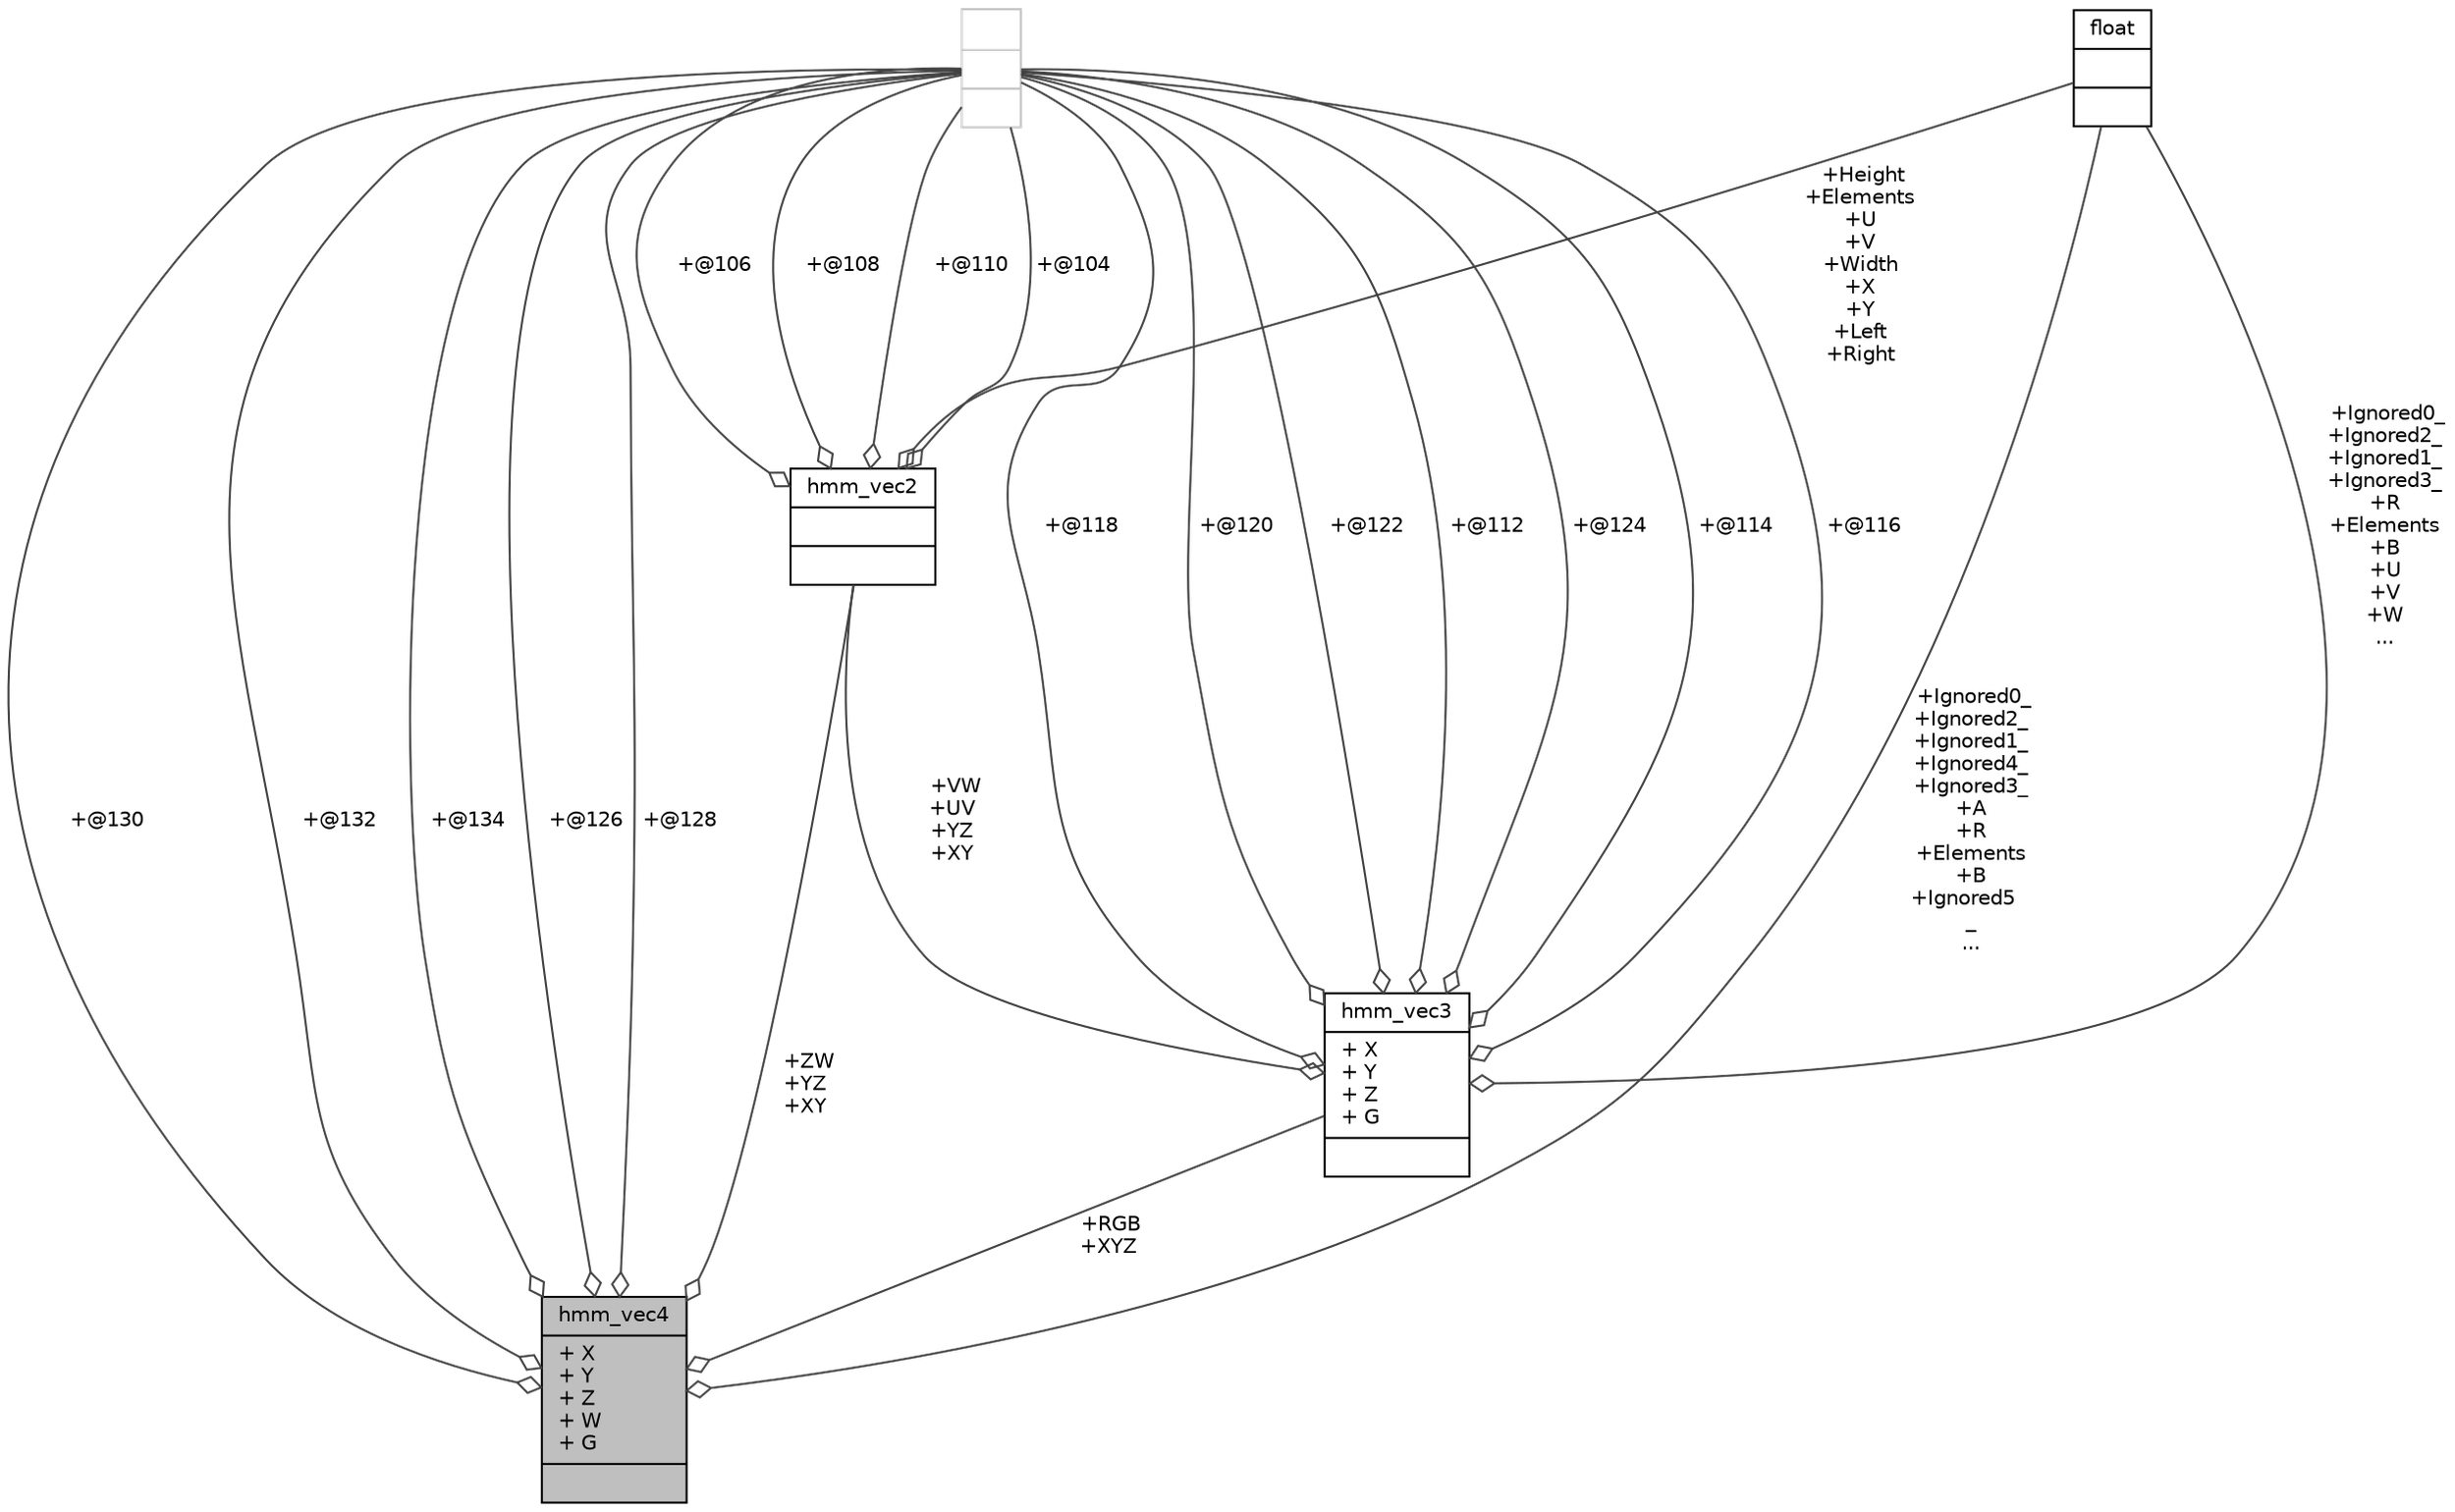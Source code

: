 digraph "hmm_vec4"
{
 // INTERACTIVE_SVG=YES
  bgcolor="transparent";
  edge [fontname="Helvetica",fontsize="10",labelfontname="Helvetica",labelfontsize="10"];
  node [fontname="Helvetica",fontsize="10",shape=record];
  Node1 [label="{hmm_vec4\n|+ X\l+ Y\l+ Z\l+ W\l+ G\l|}",height=0.2,width=0.4,color="black", fillcolor="grey75", style="filled" fontcolor="black"];
  Node2 -> Node1 [color="grey25",fontsize="10",style="solid",label=" +@130" ,arrowhead="odiamond",fontname="Helvetica"];
  Node2 [label="{\n||}",height=0.2,width=0.4,color="grey75"];
  Node3 -> Node1 [color="grey25",fontsize="10",style="solid",label=" +ZW\n+YZ\n+XY" ,arrowhead="odiamond",fontname="Helvetica"];
  Node3 [label="{hmm_vec2\n||}",height=0.2,width=0.4,color="black",URL="$dc/db2/unionhmm__vec2.html"];
  Node2 -> Node3 [color="grey25",fontsize="10",style="solid",label=" +@106" ,arrowhead="odiamond",fontname="Helvetica"];
  Node2 -> Node3 [color="grey25",fontsize="10",style="solid",label=" +@108" ,arrowhead="odiamond",fontname="Helvetica"];
  Node2 -> Node3 [color="grey25",fontsize="10",style="solid",label=" +@110" ,arrowhead="odiamond",fontname="Helvetica"];
  Node4 -> Node3 [color="grey25",fontsize="10",style="solid",label=" +Height\n+Elements\n+U\n+V\n+Width\n+X\n+Y\n+Left\n+Right" ,arrowhead="odiamond",fontname="Helvetica"];
  Node4 [label="{float\n||}",height=0.2,width=0.4,color="black",URL="$d4/dc3/classfloat.html"];
  Node2 -> Node3 [color="grey25",fontsize="10",style="solid",label=" +@104" ,arrowhead="odiamond",fontname="Helvetica"];
  Node5 -> Node1 [color="grey25",fontsize="10",style="solid",label=" +RGB\n+XYZ" ,arrowhead="odiamond",fontname="Helvetica"];
  Node5 [label="{hmm_vec3\n|+ X\l+ Y\l+ Z\l+ G\l|}",height=0.2,width=0.4,color="black",URL="$d9/dfd/unionhmm__vec3.html"];
  Node2 -> Node5 [color="grey25",fontsize="10",style="solid",label=" +@118" ,arrowhead="odiamond",fontname="Helvetica"];
  Node3 -> Node5 [color="grey25",fontsize="10",style="solid",label=" +VW\n+UV\n+YZ\n+XY" ,arrowhead="odiamond",fontname="Helvetica"];
  Node2 -> Node5 [color="grey25",fontsize="10",style="solid",label=" +@120" ,arrowhead="odiamond",fontname="Helvetica"];
  Node4 -> Node5 [color="grey25",fontsize="10",style="solid",label=" +Ignored0_\n+Ignored2_\n+Ignored1_\n+Ignored3_\n+R\n+Elements\n+B\n+U\n+V\n+W\n..." ,arrowhead="odiamond",fontname="Helvetica"];
  Node2 -> Node5 [color="grey25",fontsize="10",style="solid",label=" +@122" ,arrowhead="odiamond",fontname="Helvetica"];
  Node2 -> Node5 [color="grey25",fontsize="10",style="solid",label=" +@112" ,arrowhead="odiamond",fontname="Helvetica"];
  Node2 -> Node5 [color="grey25",fontsize="10",style="solid",label=" +@124" ,arrowhead="odiamond",fontname="Helvetica"];
  Node2 -> Node5 [color="grey25",fontsize="10",style="solid",label=" +@114" ,arrowhead="odiamond",fontname="Helvetica"];
  Node2 -> Node5 [color="grey25",fontsize="10",style="solid",label=" +@116" ,arrowhead="odiamond",fontname="Helvetica"];
  Node4 -> Node1 [color="grey25",fontsize="10",style="solid",label=" +Ignored0_\n+Ignored2_\n+Ignored1_\n+Ignored4_\n+Ignored3_\n+A\n+R\n+Elements\n+B\n+Ignored5\l_\n..." ,arrowhead="odiamond",fontname="Helvetica"];
  Node2 -> Node1 [color="grey25",fontsize="10",style="solid",label=" +@132" ,arrowhead="odiamond",fontname="Helvetica"];
  Node2 -> Node1 [color="grey25",fontsize="10",style="solid",label=" +@134" ,arrowhead="odiamond",fontname="Helvetica"];
  Node2 -> Node1 [color="grey25",fontsize="10",style="solid",label=" +@126" ,arrowhead="odiamond",fontname="Helvetica"];
  Node2 -> Node1 [color="grey25",fontsize="10",style="solid",label=" +@128" ,arrowhead="odiamond",fontname="Helvetica"];
}
